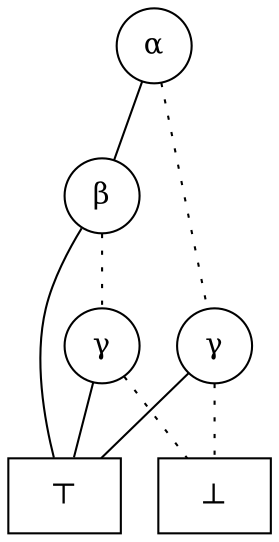 graph example2 {
	alpha [shape=circle,label="&alpha;"];
	beta [shape=circle,label="&beta;"];
	gamma2 [shape=circle,label="&gamma;"];
	gamma3 [shape=circle,label="&gamma;"];
	top [shape=box,label="&#8868;"];
	bot [shape=box,label="&#8869;"];
	alpha -- beta;
	alpha -- gamma3 [style=dotted];
	beta -- top;
	beta -- gamma2 [style=dotted];
	gamma2 -- top;
	gamma2 -- bot [style=dotted];
	gamma3 -- top;
	gamma3 -- bot [style=dotted];
}
